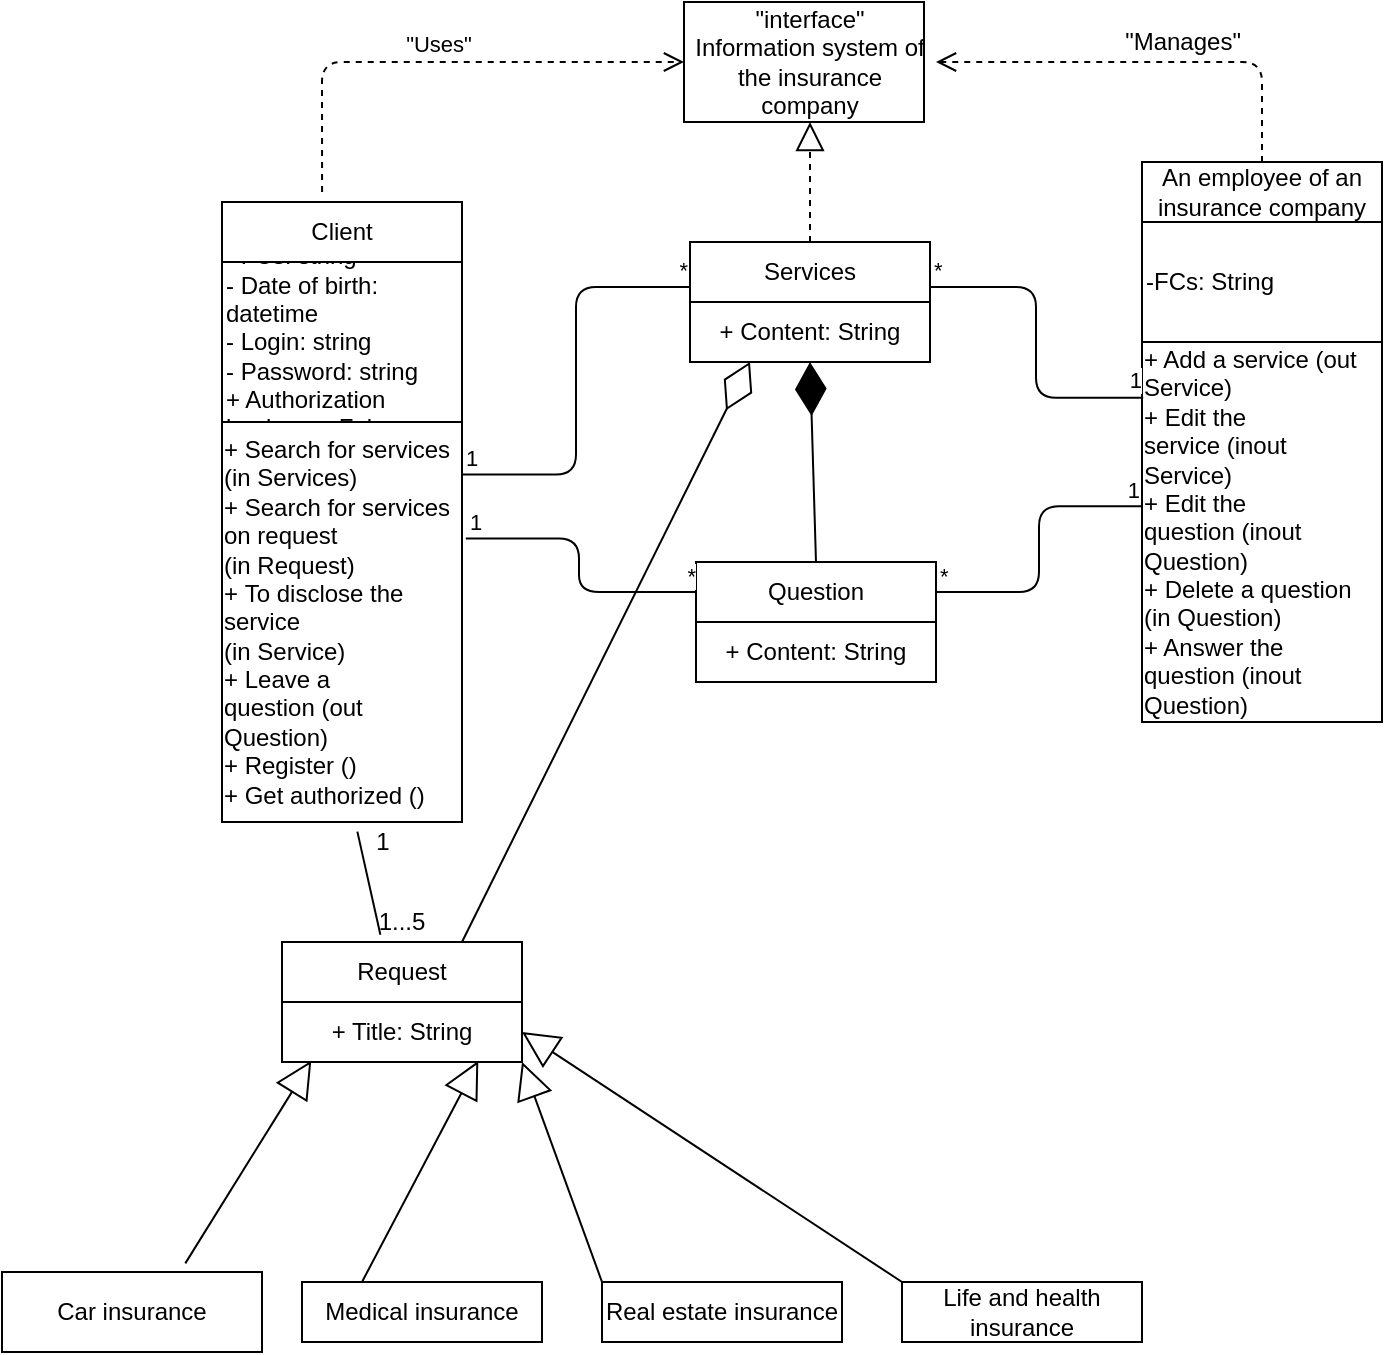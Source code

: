 <mxfile version="24.0.1" type="device">
  <diagram id="AwrPjksga31Ln2HrV4Sn" name="Page-1">
    <mxGraphModel dx="1002" dy="575" grid="1" gridSize="10" guides="1" tooltips="1" connect="1" arrows="1" fold="1" page="1" pageScale="1" pageWidth="827" pageHeight="1169" math="0" shadow="0">
      <root>
        <mxCell id="0" />
        <mxCell id="1" parent="0" />
        <mxCell id="U-OuLkriL6suNVTtCKDr-8" value="" style="rounded=0;whiteSpace=wrap;html=1;" parent="1" vertex="1">
          <mxGeometry x="351" y="190" width="120" height="60" as="geometry" />
        </mxCell>
        <mxCell id="U-OuLkriL6suNVTtCKDr-1" value="- FCs: string&lt;br&gt;- Date of birth: datetime&lt;br&gt;- Login: string&lt;br&gt;- Password: string&lt;br&gt;+ Authorization boolean = False" style="rounded=0;whiteSpace=wrap;html=1;align=left;" parent="1" vertex="1">
          <mxGeometry x="120" y="320" width="120" height="80" as="geometry" />
        </mxCell>
        <mxCell id="U-OuLkriL6suNVTtCKDr-2" value="&lt;div style=&quot;text-align: left&quot;&gt;&lt;span&gt;+&amp;nbsp;&lt;/span&gt;&lt;span style=&quot;background-color: initial; text-align: center;&quot;&gt;Search for services&lt;/span&gt;&lt;/div&gt;&lt;div style=&quot;text-align: left&quot;&gt;&lt;span&gt;(in Services)&lt;/span&gt;&lt;/div&gt;&lt;div style=&quot;text-align: left&quot;&gt;&lt;span&gt;+&amp;nbsp;&lt;/span&gt;&lt;span style=&quot;background-color: initial; text-align: center;&quot;&gt;Search for services on request&lt;/span&gt;&lt;/div&gt;&lt;div style=&quot;text-align: left&quot;&gt;&lt;span&gt;(in Request)&lt;/span&gt;&lt;/div&gt;&lt;div style=&quot;text-align: left&quot;&gt;&lt;span&gt;+&amp;nbsp;&lt;/span&gt;&lt;span style=&quot;background-color: initial; text-align: center;&quot;&gt;To disclose the service&lt;/span&gt;&lt;/div&gt;&lt;div style=&quot;text-align: left&quot;&gt;&lt;span&gt;(in Service)&lt;/span&gt;&lt;/div&gt;&lt;div style=&quot;text-align: left&quot;&gt;&lt;span&gt;+ Leave a question&amp;nbsp;(out Question)&lt;/span&gt;&lt;/div&gt;&lt;div style=&quot;text-align: left&quot;&gt;&lt;span&gt;+ Register&amp;nbsp;()&lt;/span&gt;&lt;/div&gt;&lt;div style=&quot;text-align: left&quot;&gt;&lt;span&gt;+ Get authorized&amp;nbsp;()&amp;nbsp;&lt;/span&gt;&lt;/div&gt;" style="rounded=0;whiteSpace=wrap;html=1;" parent="1" vertex="1">
          <mxGeometry x="120" y="400" width="120" height="200" as="geometry" />
        </mxCell>
        <mxCell id="U-OuLkriL6suNVTtCKDr-3" value="" style="rounded=0;whiteSpace=wrap;html=1;" parent="1" vertex="1">
          <mxGeometry x="120" y="290" width="120" height="30" as="geometry" />
        </mxCell>
        <mxCell id="U-OuLkriL6suNVTtCKDr-4" value="An employee of an insurance company" style="rounded=0;whiteSpace=wrap;html=1;" parent="1" vertex="1">
          <mxGeometry x="580" y="270" width="120" height="30" as="geometry" />
        </mxCell>
        <mxCell id="U-OuLkriL6suNVTtCKDr-5" value="-FCs: String" style="rounded=0;whiteSpace=wrap;html=1;align=left;" parent="1" vertex="1">
          <mxGeometry x="580" y="300" width="120" height="60" as="geometry" />
        </mxCell>
        <mxCell id="U-OuLkriL6suNVTtCKDr-6" value="&lt;div style=&quot;text-align: left&quot;&gt;&lt;span&gt;+ Add a service&amp;nbsp;(out Service)&lt;/span&gt;&lt;/div&gt;&lt;div style=&quot;text-align: left&quot;&gt;&lt;span&gt;+ Edit the service&amp;nbsp;(inout Service)&lt;/span&gt;&lt;/div&gt;&lt;div style=&quot;text-align: left&quot;&gt;&lt;span&gt;+ Edit the question&amp;nbsp;(inout Question)&lt;/span&gt;&lt;/div&gt;&lt;div style=&quot;text-align: left&quot;&gt;&lt;span&gt;+&amp;nbsp;&lt;/span&gt;&lt;span style=&quot;background-color: initial; text-align: center;&quot;&gt;Delete a question&lt;/span&gt;&lt;/div&gt;&lt;div style=&quot;text-align: left&quot;&gt;&lt;span&gt;(in&amp;nbsp;&lt;/span&gt;Question&lt;span&gt;)&lt;/span&gt;&lt;/div&gt;&lt;div style=&quot;text-align: left&quot;&gt;&lt;span&gt;+ Answer the question&amp;nbsp;(inout Question)&lt;/span&gt;&lt;/div&gt;" style="rounded=0;whiteSpace=wrap;html=1;" parent="1" vertex="1">
          <mxGeometry x="580" y="360" width="120" height="190" as="geometry" />
        </mxCell>
        <mxCell id="U-OuLkriL6suNVTtCKDr-10" value="Services" style="rounded=0;whiteSpace=wrap;html=1;" parent="1" vertex="1">
          <mxGeometry x="354" y="310" width="120" height="30" as="geometry" />
        </mxCell>
        <mxCell id="U-OuLkriL6suNVTtCKDr-11" value="Question" style="rounded=0;whiteSpace=wrap;html=1;" parent="1" vertex="1">
          <mxGeometry x="357" y="470" width="120" height="30" as="geometry" />
        </mxCell>
        <mxCell id="U-OuLkriL6suNVTtCKDr-12" value="+ Content: String" style="rounded=0;whiteSpace=wrap;html=1;" parent="1" vertex="1">
          <mxGeometry x="357" y="500" width="120" height="30" as="geometry" />
        </mxCell>
        <mxCell id="U-OuLkriL6suNVTtCKDr-13" value="Request" style="rounded=0;whiteSpace=wrap;html=1;" parent="1" vertex="1">
          <mxGeometry x="150" y="660" width="120" height="30" as="geometry" />
        </mxCell>
        <mxCell id="U-OuLkriL6suNVTtCKDr-14" value="+ Title: String" style="rounded=0;whiteSpace=wrap;html=1;" parent="1" vertex="1">
          <mxGeometry x="150" y="690" width="120" height="30" as="geometry" />
        </mxCell>
        <mxCell id="U-OuLkriL6suNVTtCKDr-16" value="Life and health insurance" style="rounded=0;whiteSpace=wrap;html=1;" parent="1" vertex="1">
          <mxGeometry x="460" y="830" width="120" height="30" as="geometry" />
        </mxCell>
        <mxCell id="U-OuLkriL6suNVTtCKDr-17" value="Medical insurance" style="rounded=0;whiteSpace=wrap;html=1;" parent="1" vertex="1">
          <mxGeometry x="160" y="830" width="120" height="30" as="geometry" />
        </mxCell>
        <mxCell id="U-OuLkriL6suNVTtCKDr-18" value="Car insurance" style="rounded=0;whiteSpace=wrap;html=1;" parent="1" vertex="1">
          <mxGeometry x="10" y="825" width="130" height="40" as="geometry" />
        </mxCell>
        <mxCell id="U-OuLkriL6suNVTtCKDr-21" value="&quot;interface&quot;&lt;br&gt;Information system of the insurance company" style="text;html=1;strokeColor=none;fillColor=none;align=center;verticalAlign=middle;whiteSpace=wrap;rounded=0;" parent="1" vertex="1">
          <mxGeometry x="351" y="190" width="126" height="60" as="geometry" />
        </mxCell>
        <mxCell id="U-OuLkriL6suNVTtCKDr-24" value="Client" style="text;html=1;strokeColor=none;fillColor=none;align=center;verticalAlign=middle;whiteSpace=wrap;rounded=0;" parent="1" vertex="1">
          <mxGeometry x="120" y="285" width="120" height="40" as="geometry" />
        </mxCell>
        <mxCell id="U-OuLkriL6suNVTtCKDr-28" value="Real estate insurance" style="rounded=0;whiteSpace=wrap;html=1;" parent="1" vertex="1">
          <mxGeometry x="310" y="830" width="120" height="30" as="geometry" />
        </mxCell>
        <mxCell id="U-OuLkriL6suNVTtCKDr-30" value="+ Content: String" style="rounded=0;whiteSpace=wrap;html=1;" parent="1" vertex="1">
          <mxGeometry x="354" y="340" width="120" height="30" as="geometry" />
        </mxCell>
        <mxCell id="U-OuLkriL6suNVTtCKDr-32" value="" style="html=1;verticalAlign=bottom;endArrow=open;dashed=1;endSize=8;entryX=1;entryY=0.5;entryDx=0;entryDy=0;exitX=0.5;exitY=0;exitDx=0;exitDy=0;" parent="1" source="U-OuLkriL6suNVTtCKDr-4" target="U-OuLkriL6suNVTtCKDr-21" edge="1">
          <mxGeometry relative="1" as="geometry">
            <mxPoint x="600" y="280" as="sourcePoint" />
            <mxPoint x="530" y="210" as="targetPoint" />
            <Array as="points">
              <mxPoint x="640" y="220" />
              <mxPoint x="530" y="220" />
            </Array>
          </mxGeometry>
        </mxCell>
        <mxCell id="U-OuLkriL6suNVTtCKDr-33" value="&quot;Manages&quot;" style="text;html=1;align=center;verticalAlign=middle;resizable=0;points=[];autosize=1;" parent="1" vertex="1">
          <mxGeometry x="560" y="195" width="80" height="30" as="geometry" />
        </mxCell>
        <mxCell id="U-OuLkriL6suNVTtCKDr-34" value="&quot;Uses&quot;" style="html=1;verticalAlign=bottom;endArrow=open;dashed=1;endSize=8;entryX=0;entryY=0.5;entryDx=0;entryDy=0;exitX=0.417;exitY=0;exitDx=0;exitDy=0;exitPerimeter=0;" parent="1" source="U-OuLkriL6suNVTtCKDr-24" target="U-OuLkriL6suNVTtCKDr-21" edge="1">
          <mxGeometry relative="1" as="geometry">
            <mxPoint x="160" y="280" as="sourcePoint" />
            <mxPoint x="250" y="230" as="targetPoint" />
            <Array as="points">
              <mxPoint x="170" y="220" />
            </Array>
          </mxGeometry>
        </mxCell>
        <mxCell id="U-OuLkriL6suNVTtCKDr-35" value="" style="endArrow=none;html=1;edgeStyle=orthogonalEdgeStyle;exitX=1.001;exitY=0.131;exitDx=0;exitDy=0;exitPerimeter=0;entryX=0;entryY=0.75;entryDx=0;entryDy=0;" parent="1" source="U-OuLkriL6suNVTtCKDr-2" target="U-OuLkriL6suNVTtCKDr-10" edge="1">
          <mxGeometry relative="1" as="geometry">
            <mxPoint x="280" y="400" as="sourcePoint" />
            <mxPoint x="440" y="400" as="targetPoint" />
          </mxGeometry>
        </mxCell>
        <mxCell id="U-OuLkriL6suNVTtCKDr-36" value="1" style="edgeLabel;resizable=0;html=1;align=left;verticalAlign=bottom;" parent="U-OuLkriL6suNVTtCKDr-35" connectable="0" vertex="1">
          <mxGeometry x="-1" relative="1" as="geometry" />
        </mxCell>
        <mxCell id="U-OuLkriL6suNVTtCKDr-37" value="*" style="edgeLabel;resizable=0;html=1;align=right;verticalAlign=bottom;" parent="U-OuLkriL6suNVTtCKDr-35" connectable="0" vertex="1">
          <mxGeometry x="1" relative="1" as="geometry" />
        </mxCell>
        <mxCell id="U-OuLkriL6suNVTtCKDr-38" value="" style="endArrow=none;html=1;edgeStyle=orthogonalEdgeStyle;exitX=1.016;exitY=0.291;exitDx=0;exitDy=0;exitPerimeter=0;entryX=0;entryY=0.5;entryDx=0;entryDy=0;" parent="1" source="U-OuLkriL6suNVTtCKDr-2" target="U-OuLkriL6suNVTtCKDr-11" edge="1">
          <mxGeometry relative="1" as="geometry">
            <mxPoint x="170" y="400" as="sourcePoint" />
            <mxPoint x="330" y="400" as="targetPoint" />
          </mxGeometry>
        </mxCell>
        <mxCell id="U-OuLkriL6suNVTtCKDr-39" value="1" style="edgeLabel;resizable=0;html=1;align=left;verticalAlign=bottom;" parent="U-OuLkriL6suNVTtCKDr-38" connectable="0" vertex="1">
          <mxGeometry x="-1" relative="1" as="geometry" />
        </mxCell>
        <mxCell id="U-OuLkriL6suNVTtCKDr-40" value="*" style="edgeLabel;resizable=0;html=1;align=right;verticalAlign=bottom;" parent="U-OuLkriL6suNVTtCKDr-38" connectable="0" vertex="1">
          <mxGeometry x="1" relative="1" as="geometry" />
        </mxCell>
        <mxCell id="U-OuLkriL6suNVTtCKDr-41" value="" style="endArrow=none;html=1;edgeStyle=orthogonalEdgeStyle;exitX=1;exitY=0.75;exitDx=0;exitDy=0;entryX=0.005;entryY=0.147;entryDx=0;entryDy=0;entryPerimeter=0;" parent="1" source="U-OuLkriL6suNVTtCKDr-10" target="U-OuLkriL6suNVTtCKDr-6" edge="1">
          <mxGeometry relative="1" as="geometry">
            <mxPoint x="390" y="390" as="sourcePoint" />
            <mxPoint x="550" y="390" as="targetPoint" />
          </mxGeometry>
        </mxCell>
        <mxCell id="U-OuLkriL6suNVTtCKDr-42" value="*" style="edgeLabel;resizable=0;html=1;align=left;verticalAlign=bottom;" parent="U-OuLkriL6suNVTtCKDr-41" connectable="0" vertex="1">
          <mxGeometry x="-1" relative="1" as="geometry" />
        </mxCell>
        <mxCell id="U-OuLkriL6suNVTtCKDr-43" value="1" style="edgeLabel;resizable=0;html=1;align=right;verticalAlign=bottom;" parent="U-OuLkriL6suNVTtCKDr-41" connectable="0" vertex="1">
          <mxGeometry x="1" relative="1" as="geometry" />
        </mxCell>
        <mxCell id="U-OuLkriL6suNVTtCKDr-44" value="" style="endArrow=none;html=1;edgeStyle=orthogonalEdgeStyle;exitX=1;exitY=0.5;exitDx=0;exitDy=0;entryX=-0.003;entryY=0.432;entryDx=0;entryDy=0;entryPerimeter=0;" parent="1" source="U-OuLkriL6suNVTtCKDr-11" target="U-OuLkriL6suNVTtCKDr-6" edge="1">
          <mxGeometry relative="1" as="geometry">
            <mxPoint x="390" y="390" as="sourcePoint" />
            <mxPoint x="550" y="390" as="targetPoint" />
          </mxGeometry>
        </mxCell>
        <mxCell id="U-OuLkriL6suNVTtCKDr-45" value="*" style="edgeLabel;resizable=0;html=1;align=left;verticalAlign=bottom;" parent="U-OuLkriL6suNVTtCKDr-44" connectable="0" vertex="1">
          <mxGeometry x="-1" relative="1" as="geometry" />
        </mxCell>
        <mxCell id="U-OuLkriL6suNVTtCKDr-46" value="1" style="edgeLabel;resizable=0;html=1;align=right;verticalAlign=bottom;" parent="U-OuLkriL6suNVTtCKDr-44" connectable="0" vertex="1">
          <mxGeometry x="1" relative="1" as="geometry" />
        </mxCell>
        <mxCell id="U-OuLkriL6suNVTtCKDr-47" value="" style="endArrow=block;dashed=1;endFill=0;endSize=12;html=1;entryX=0.5;entryY=1;entryDx=0;entryDy=0;exitX=0.5;exitY=0;exitDx=0;exitDy=0;" parent="1" source="U-OuLkriL6suNVTtCKDr-10" target="U-OuLkriL6suNVTtCKDr-21" edge="1">
          <mxGeometry width="160" relative="1" as="geometry">
            <mxPoint x="390" y="390" as="sourcePoint" />
            <mxPoint x="550" y="390" as="targetPoint" />
          </mxGeometry>
        </mxCell>
        <mxCell id="U-OuLkriL6suNVTtCKDr-48" value="" style="endArrow=diamondThin;endFill=1;endSize=24;html=1;exitX=0.5;exitY=0;exitDx=0;exitDy=0;entryX=0.5;entryY=1;entryDx=0;entryDy=0;" parent="1" source="U-OuLkriL6suNVTtCKDr-11" target="U-OuLkriL6suNVTtCKDr-30" edge="1">
          <mxGeometry width="160" relative="1" as="geometry">
            <mxPoint x="390" y="390" as="sourcePoint" />
            <mxPoint x="550" y="390" as="targetPoint" />
          </mxGeometry>
        </mxCell>
        <mxCell id="U-OuLkriL6suNVTtCKDr-49" value="" style="endArrow=diamondThin;endFill=0;endSize=24;html=1;exitX=0.75;exitY=0;exitDx=0;exitDy=0;entryX=0.25;entryY=1;entryDx=0;entryDy=0;" parent="1" source="U-OuLkriL6suNVTtCKDr-13" target="U-OuLkriL6suNVTtCKDr-30" edge="1">
          <mxGeometry width="160" relative="1" as="geometry">
            <mxPoint x="390" y="390" as="sourcePoint" />
            <mxPoint x="550" y="390" as="targetPoint" />
          </mxGeometry>
        </mxCell>
        <mxCell id="U-OuLkriL6suNVTtCKDr-50" value="" style="endArrow=none;html=1;exitX=0.41;exitY=-0.122;exitDx=0;exitDy=0;exitPerimeter=0;entryX=0.564;entryY=1.024;entryDx=0;entryDy=0;entryPerimeter=0;" parent="1" source="U-OuLkriL6suNVTtCKDr-13" target="U-OuLkriL6suNVTtCKDr-2" edge="1">
          <mxGeometry width="50" height="50" relative="1" as="geometry">
            <mxPoint x="370" y="530" as="sourcePoint" />
            <mxPoint x="420" y="480" as="targetPoint" />
          </mxGeometry>
        </mxCell>
        <mxCell id="U-OuLkriL6suNVTtCKDr-51" value="1...5" style="text;html=1;strokeColor=none;fillColor=none;align=center;verticalAlign=middle;whiteSpace=wrap;rounded=0;" parent="1" vertex="1">
          <mxGeometry x="190" y="640" width="40" height="20" as="geometry" />
        </mxCell>
        <mxCell id="U-OuLkriL6suNVTtCKDr-52" value="1" style="text;html=1;align=center;verticalAlign=middle;resizable=0;points=[];autosize=1;" parent="1" vertex="1">
          <mxGeometry x="190" y="600" width="20" height="20" as="geometry" />
        </mxCell>
        <mxCell id="U-OuLkriL6suNVTtCKDr-54" value="" style="endArrow=block;endSize=16;endFill=0;html=1;exitX=0;exitY=0;exitDx=0;exitDy=0;entryX=1;entryY=0.5;entryDx=0;entryDy=0;" parent="1" source="U-OuLkriL6suNVTtCKDr-16" target="U-OuLkriL6suNVTtCKDr-14" edge="1">
          <mxGeometry width="160" relative="1" as="geometry">
            <mxPoint x="380" y="687.5" as="sourcePoint" />
            <mxPoint x="280" y="692.5" as="targetPoint" />
          </mxGeometry>
        </mxCell>
        <mxCell id="U-OuLkriL6suNVTtCKDr-55" value="" style="endArrow=block;endSize=16;endFill=0;html=1;exitX=0;exitY=0;exitDx=0;exitDy=0;entryX=1;entryY=1;entryDx=0;entryDy=0;" parent="1" source="U-OuLkriL6suNVTtCKDr-28" target="U-OuLkriL6suNVTtCKDr-14" edge="1">
          <mxGeometry width="160" relative="1" as="geometry">
            <mxPoint x="390" y="697.5" as="sourcePoint" />
            <mxPoint x="290" y="702.5" as="targetPoint" />
          </mxGeometry>
        </mxCell>
        <mxCell id="U-OuLkriL6suNVTtCKDr-56" value="" style="endArrow=block;endSize=16;endFill=0;html=1;exitX=0.25;exitY=0;exitDx=0;exitDy=0;entryX=0.818;entryY=0.981;entryDx=0;entryDy=0;entryPerimeter=0;" parent="1" source="U-OuLkriL6suNVTtCKDr-17" target="U-OuLkriL6suNVTtCKDr-14" edge="1">
          <mxGeometry width="160" relative="1" as="geometry">
            <mxPoint x="400" y="707.5" as="sourcePoint" />
            <mxPoint x="300" y="712.5" as="targetPoint" />
          </mxGeometry>
        </mxCell>
        <mxCell id="U-OuLkriL6suNVTtCKDr-57" value="" style="endArrow=block;endSize=16;endFill=0;html=1;exitX=0.705;exitY=-0.108;exitDx=0;exitDy=0;entryX=0.122;entryY=0.981;entryDx=0;entryDy=0;exitPerimeter=0;entryPerimeter=0;" parent="1" source="U-OuLkriL6suNVTtCKDr-18" target="U-OuLkriL6suNVTtCKDr-14" edge="1">
          <mxGeometry width="160" relative="1" as="geometry">
            <mxPoint x="410" y="717.5" as="sourcePoint" />
            <mxPoint x="310" y="722.5" as="targetPoint" />
          </mxGeometry>
        </mxCell>
      </root>
    </mxGraphModel>
  </diagram>
</mxfile>
